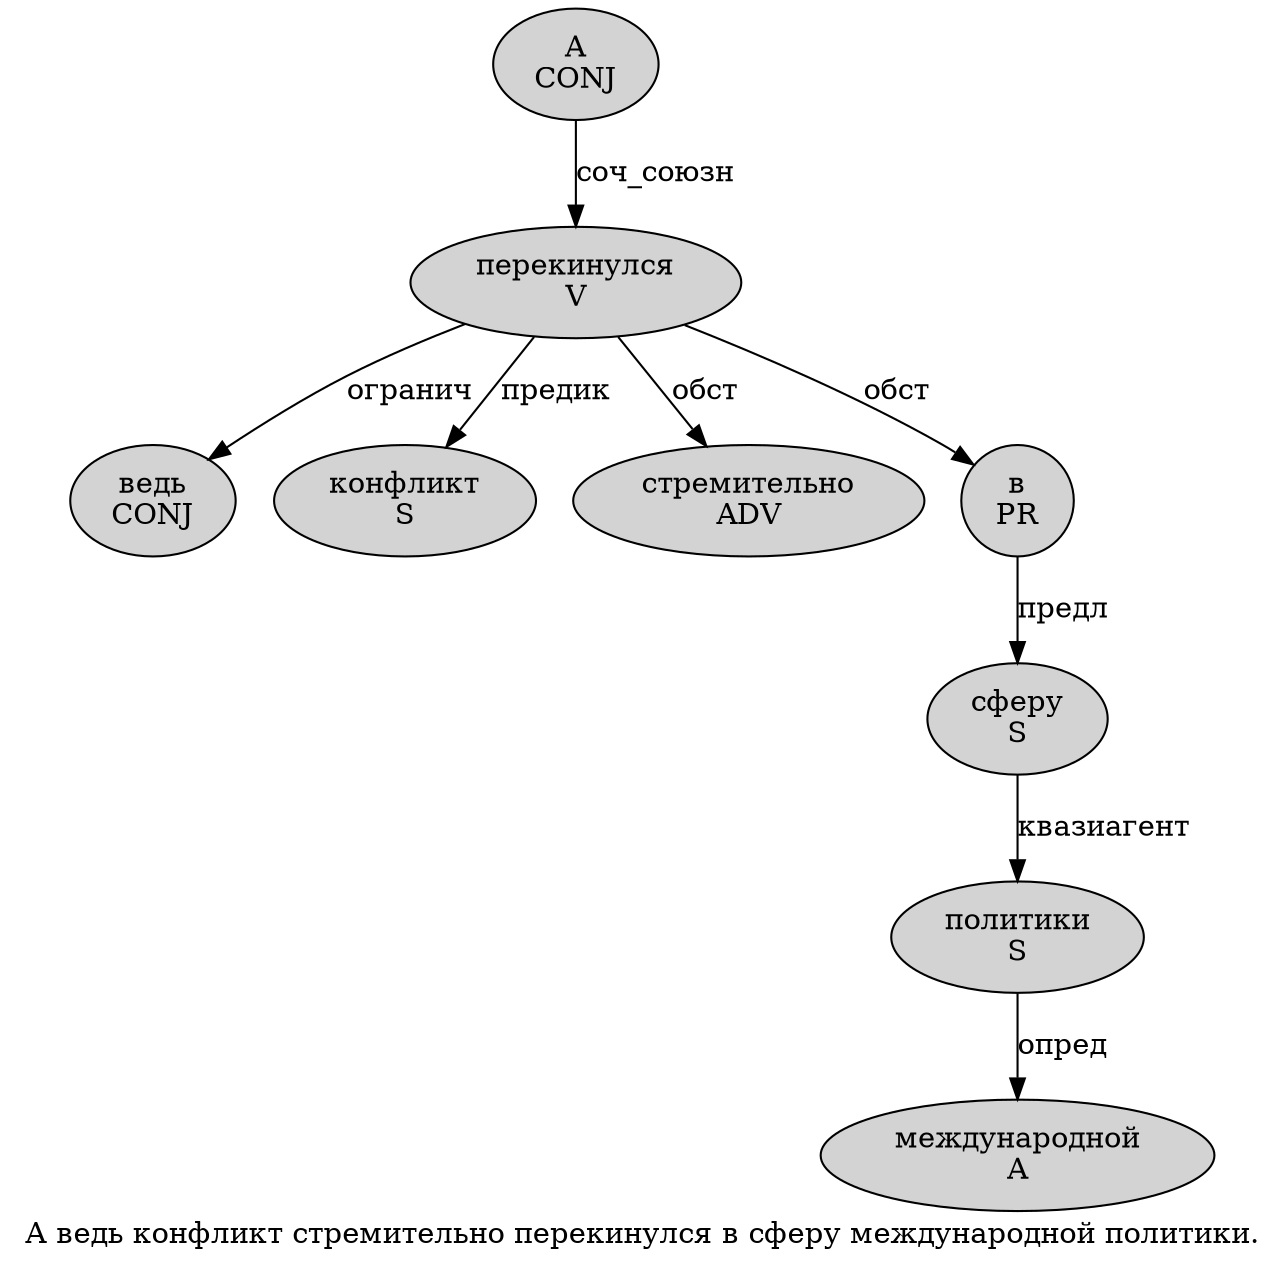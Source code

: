 digraph SENTENCE_243 {
	graph [label="А ведь конфликт стремительно перекинулся в сферу международной политики."]
	node [style=filled]
		0 [label="А
CONJ" color="" fillcolor=lightgray penwidth=1 shape=ellipse]
		1 [label="ведь
CONJ" color="" fillcolor=lightgray penwidth=1 shape=ellipse]
		2 [label="конфликт
S" color="" fillcolor=lightgray penwidth=1 shape=ellipse]
		3 [label="стремительно
ADV" color="" fillcolor=lightgray penwidth=1 shape=ellipse]
		4 [label="перекинулся
V" color="" fillcolor=lightgray penwidth=1 shape=ellipse]
		5 [label="в
PR" color="" fillcolor=lightgray penwidth=1 shape=ellipse]
		6 [label="сферу
S" color="" fillcolor=lightgray penwidth=1 shape=ellipse]
		7 [label="международной
A" color="" fillcolor=lightgray penwidth=1 shape=ellipse]
		8 [label="политики
S" color="" fillcolor=lightgray penwidth=1 shape=ellipse]
			8 -> 7 [label="опред"]
			4 -> 1 [label="огранич"]
			4 -> 2 [label="предик"]
			4 -> 3 [label="обст"]
			4 -> 5 [label="обст"]
			0 -> 4 [label="соч_союзн"]
			6 -> 8 [label="квазиагент"]
			5 -> 6 [label="предл"]
}